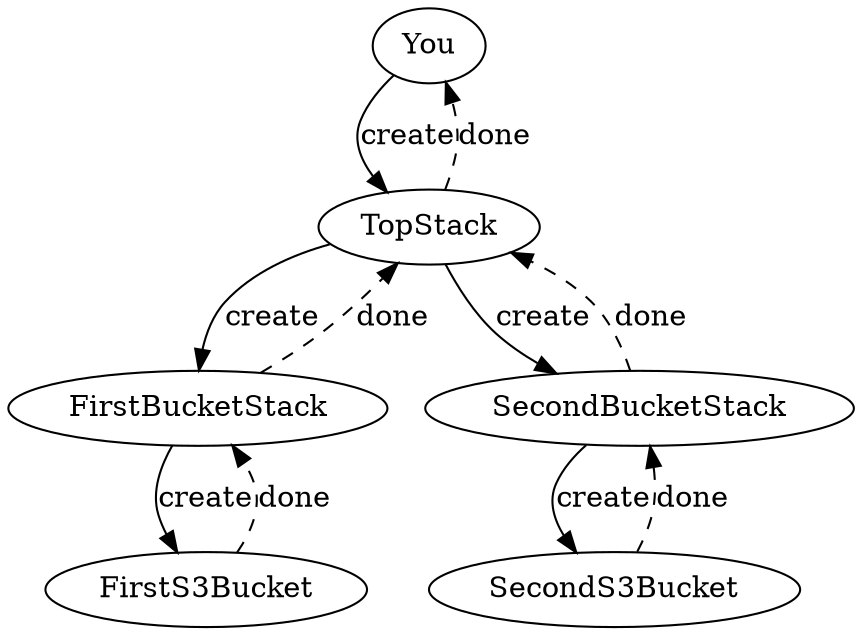 digraph G {
   You -> TopStack [label="create"]
   TopStack -> FirstBucketStack [label="create"]
   TopStack -> SecondBucketStack [label="create"]
   FirstBucketStack -> FirstS3Bucket [label="create"]
   SecondBucketStack -> SecondS3Bucket [label="create"]
   FirstS3Bucket -> FirstBucketStack [label="done", style="dashed"]
   SecondS3Bucket -> SecondBucketStack [label="done", style="dashed"]
   FirstBucketStack -> TopStack [label="done", style="dashed"]
   SecondBucketStack -> TopStack [label="done", style="dashed"]
   TopStack -> You [label="done", style="dashed"]
}